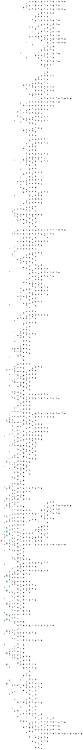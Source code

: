 digraph APTA {
__start0 [label="" shape="none"];

rankdir=LR;
size="8,5";

s0 [style="filled", color="black", fillcolor="#ff817b" shape="circle", label="0"];
s1 [style="filled", color="black", fillcolor="powderblue" shape="circle", label="1"];
s2 [style="filled", color="black", fillcolor="powderblue" shape="circle", label="2"];
s3 [style="filled", color="black", fillcolor="powderblue" shape="circle", label="3"];
s4 [style="filled", color="black", fillcolor="powderblue" shape="circle", label="4"];
s5 [style="filled", color="black", fillcolor="powderblue" shape="circle", label="5"];
s6 [style="filled", color="black", fillcolor="powderblue" shape="circle", label="6"];
s7 [style="filled", color="black", fillcolor="powderblue" shape="circle", label="7"];
s8 [style="filled", color="black", fillcolor="powderblue" shape="circle", label="8"];
s9 [style="filled", color="black", fillcolor="powderblue" shape="circle", label="9"];
s10 [style="filled", color="black", fillcolor="powderblue" shape="circle", label="10"];
s11 [style="filled", color="black", fillcolor="powderblue" shape="circle", label="11"];
s12 [style="filled", color="black", fillcolor="powderblue" shape="circle", label="12"];
s13 [style="filled", color="black", fillcolor="powderblue" shape="circle", label="13"];
s14 [style="filled", color="black", fillcolor="powderblue" shape="circle", label="14"];
s15 [style="filled", color="black", fillcolor="powderblue" shape="circle", label="15"];
s16 [style="filled", color="black", fillcolor="powderblue" shape="circle", label="16"];
s17 [style="filled", color="black", fillcolor="powderblue" shape="circle", label="17"];
s18 [style="filled", color="black", fillcolor="powderblue" shape="circle", label="18"];
s19 [style="filled", color="black", fillcolor="powderblue" shape="circle", label="19"];
s20 [style="rounded,filled", color="black", fillcolor="powderblue" shape="doublecircle", label="20"];
s21 [style="filled", color="black", fillcolor="powderblue" shape="circle", label="21"];
s22 [style="filled", color="black", fillcolor="powderblue" shape="circle", label="22"];
s23 [style="filled", color="black", fillcolor="white" shape="circle", label="23"];
s24 [style="filled", color="black", fillcolor="white" shape="circle", label="24"];
s25 [style="filled", color="black", fillcolor="white" shape="circle", label="25"];
s26 [style="filled", color="black", fillcolor="white" shape="circle", label="26"];
s27 [style="filled", color="black", fillcolor="white" shape="circle", label="27"];
s28 [style="filled", color="black", fillcolor="white" shape="circle", label="28"];
s29 [style="filled", color="black", fillcolor="white" shape="circle", label="29"];
s30 [style="filled", color="black", fillcolor="white" shape="circle", label="30"];
s31 [style="filled", color="black", fillcolor="white" shape="circle", label="31"];
s32 [style="filled", color="black", fillcolor="white" shape="circle", label="32"];
s33 [style="filled", color="black", fillcolor="white" shape="circle", label="33"];
s34 [style="filled", color="black", fillcolor="white" shape="circle", label="34"];
s35 [style="filled", color="black", fillcolor="white" shape="circle", label="35"];
s36 [style="filled", color="black", fillcolor="white" shape="circle", label="36"];
s37 [style="filled", color="black", fillcolor="white" shape="circle", label="37"];
s38 [style="filled", color="black", fillcolor="white" shape="circle", label="38"];
s39 [style="filled", color="black", fillcolor="white" shape="circle", label="39"];
s40 [style="filled", color="black", fillcolor="white" shape="circle", label="40"];
s41 [style="filled", color="black", fillcolor="white" shape="circle", label="41"];
s42 [style="filled", color="black", fillcolor="white" shape="circle", label="42"];
s43 [style="filled", color="black", fillcolor="white" shape="circle", label="43"];
s44 [style="filled", color="black", fillcolor="white" shape="circle", label="44"];
s45 [style="filled", color="black", fillcolor="white" shape="circle", label="45"];
s46 [style="filled", color="black", fillcolor="white" shape="circle", label="46"];
s47 [style="filled", color="black", fillcolor="white" shape="circle", label="47"];
s48 [style="filled", color="black", fillcolor="white" shape="circle", label="48"];
s49 [style="filled", color="black", fillcolor="white" shape="circle", label="49"];
s50 [style="filled", color="black", fillcolor="white" shape="circle", label="50"];
s51 [style="filled", color="black", fillcolor="white" shape="circle", label="51"];
s52 [style="filled", color="black", fillcolor="white" shape="circle", label="52"];
s53 [style="filled", color="black", fillcolor="white" shape="circle", label="53"];
s54 [style="filled", color="black", fillcolor="white" shape="circle", label="54"];
s55 [style="filled", color="black", fillcolor="white" shape="circle", label="55"];
s56 [style="filled", color="black", fillcolor="white" shape="circle", label="56"];
s57 [style="filled", color="black", fillcolor="white" shape="circle", label="57"];
s58 [style="filled", color="black", fillcolor="white" shape="circle", label="58"];
s59 [style="filled", color="black", fillcolor="white" shape="circle", label="59"];
s60 [style="filled", color="black", fillcolor="white" shape="circle", label="60"];
s61 [style="filled", color="black", fillcolor="white" shape="circle", label="61"];
s62 [style="filled", color="black", fillcolor="white" shape="circle", label="62"];
s63 [style="filled", color="black", fillcolor="white" shape="circle", label="63"];
s64 [style="filled", color="black", fillcolor="white" shape="circle", label="64"];
s65 [style="filled", color="black", fillcolor="white" shape="circle", label="65"];
s66 [style="filled", color="black", fillcolor="white" shape="circle", label="66"];
s67 [style="filled", color="black", fillcolor="white" shape="circle", label="67"];
s68 [style="filled", color="black", fillcolor="white" shape="circle", label="68"];
s69 [style="filled", color="black", fillcolor="white" shape="circle", label="69"];
s70 [style="filled", color="black", fillcolor="white" shape="circle", label="70"];
s71 [style="filled", color="black", fillcolor="white" shape="circle", label="71"];
s72 [style="filled", color="black", fillcolor="white" shape="circle", label="72"];
s73 [style="filled", color="black", fillcolor="white" shape="circle", label="73"];
s74 [style="filled", color="black", fillcolor="white" shape="circle", label="74"];
s75 [style="filled", color="black", fillcolor="white" shape="circle", label="75"];
s76 [style="filled", color="black", fillcolor="white" shape="circle", label="76"];
s77 [style="filled", color="black", fillcolor="white" shape="circle", label="77"];
s78 [style="filled", color="black", fillcolor="white" shape="circle", label="78"];
s79 [style="filled", color="black", fillcolor="white" shape="circle", label="79"];
s80 [style="filled", color="black", fillcolor="white" shape="circle", label="80"];
s81 [style="filled", color="black", fillcolor="white" shape="circle", label="81"];
s82 [style="filled", color="black", fillcolor="white" shape="circle", label="82"];
s83 [style="filled", color="black", fillcolor="white" shape="circle", label="83"];
s84 [style="filled", color="black", fillcolor="white" shape="circle", label="84"];
s85 [style="rounded,filled", color="black", fillcolor="white" shape="doublecircle", label="85"];
s86 [style="filled", color="black", fillcolor="white" shape="circle", label="86"];
s87 [style="filled", color="black", fillcolor="white" shape="circle", label="87"];
s88 [style="filled", color="black", fillcolor="white" shape="circle", label="88"];
s89 [style="filled", color="black", fillcolor="white" shape="circle", label="89"];
s90 [style="filled", color="black", fillcolor="white" shape="circle", label="90"];
s91 [style="filled", color="black", fillcolor="white" shape="circle", label="91"];
s92 [style="filled", color="black", fillcolor="white" shape="circle", label="92"];
s93 [style="filled", color="black", fillcolor="white" shape="circle", label="93"];
s94 [style="filled", color="black", fillcolor="white" shape="circle", label="94"];
s95 [style="filled", color="black", fillcolor="white" shape="circle", label="95"];
s96 [style="filled", color="black", fillcolor="white" shape="circle", label="96"];
s97 [style="filled", color="black", fillcolor="white" shape="circle", label="97"];
s98 [style="filled", color="black", fillcolor="white" shape="circle", label="98"];
s99 [style="filled", color="black", fillcolor="white" shape="circle", label="99"];
s100 [style="filled", color="black", fillcolor="white" shape="circle", label="100"];
s101 [style="filled", color="black", fillcolor="white" shape="circle", label="101"];
s102 [style="filled", color="black", fillcolor="white" shape="circle", label="102"];
s103 [style="filled", color="black", fillcolor="white" shape="circle", label="103"];
s104 [style="filled", color="black", fillcolor="white" shape="circle", label="104"];
s105 [style="filled", color="black", fillcolor="white" shape="circle", label="105"];
s106 [style="filled", color="black", fillcolor="white" shape="circle", label="106"];
s107 [style="filled", color="black", fillcolor="white" shape="circle", label="107"];
s108 [style="filled", color="black", fillcolor="white" shape="circle", label="108"];
s109 [style="filled", color="black", fillcolor="white" shape="circle", label="109"];
s110 [style="filled", color="black", fillcolor="white" shape="circle", label="110"];
s111 [style="filled", color="black", fillcolor="white" shape="circle", label="111"];
s112 [style="filled", color="black", fillcolor="white" shape="circle", label="112"];
s113 [style="filled", color="black", fillcolor="white" shape="circle", label="113"];
s114 [style="filled", color="black", fillcolor="white" shape="circle", label="114"];
s115 [style="filled", color="black", fillcolor="white" shape="circle", label="115"];
s116 [style="filled", color="black", fillcolor="white" shape="circle", label="116"];
s117 [style="filled", color="black", fillcolor="white" shape="circle", label="117"];
s118 [style="filled", color="black", fillcolor="white" shape="circle", label="118"];
s119 [style="filled", color="black", fillcolor="white" shape="circle", label="119"];
s120 [style="filled", color="black", fillcolor="white" shape="circle", label="120"];
s121 [style="filled", color="black", fillcolor="white" shape="circle", label="121"];
s122 [style="filled", color="black", fillcolor="white" shape="circle", label="122"];
s123 [style="filled", color="black", fillcolor="white" shape="circle", label="123"];
s124 [style="rounded,filled", color="black", fillcolor="white" shape="doublecircle", label="124"];
s125 [style="filled", color="black", fillcolor="white" shape="circle", label="125"];
s126 [style="filled", color="black", fillcolor="white" shape="circle", label="126"];
s127 [style="filled", color="black", fillcolor="white" shape="circle", label="127"];
s128 [style="filled", color="black", fillcolor="white" shape="circle", label="128"];
s129 [style="filled", color="black", fillcolor="white" shape="circle", label="129"];
s130 [style="filled", color="black", fillcolor="white" shape="circle", label="130"];
s131 [style="filled", color="black", fillcolor="white" shape="circle", label="131"];
s132 [style="filled", color="black", fillcolor="white" shape="circle", label="132"];
s133 [style="filled", color="black", fillcolor="white" shape="circle", label="133"];
s134 [style="filled", color="black", fillcolor="white" shape="circle", label="134"];
s135 [style="filled", color="black", fillcolor="white" shape="circle", label="135"];
s136 [style="filled", color="black", fillcolor="white" shape="circle", label="136"];
s137 [style="filled", color="black", fillcolor="white" shape="circle", label="137"];
s138 [style="filled", color="black", fillcolor="white" shape="circle", label="138"];
s139 [style="filled", color="black", fillcolor="white" shape="circle", label="139"];
s140 [style="filled", color="black", fillcolor="white" shape="circle", label="140"];
s141 [style="filled", color="black", fillcolor="white" shape="circle", label="141"];
s142 [style="filled", color="black", fillcolor="white" shape="circle", label="142"];
s143 [style="filled", color="black", fillcolor="white" shape="circle", label="143"];
s144 [style="filled", color="black", fillcolor="white" shape="circle", label="144"];
s145 [style="filled", color="black", fillcolor="white" shape="circle", label="145"];
s146 [style="filled", color="black", fillcolor="white" shape="circle", label="146"];
s147 [style="filled", color="black", fillcolor="white" shape="circle", label="147"];
s148 [style="filled", color="black", fillcolor="white" shape="circle", label="148"];
s149 [style="filled", color="black", fillcolor="white" shape="circle", label="149"];
s150 [style="filled", color="black", fillcolor="white" shape="circle", label="150"];
s151 [style="filled", color="black", fillcolor="white" shape="circle", label="151"];
s152 [style="filled", color="black", fillcolor="white" shape="circle", label="152"];
s153 [style="filled", color="black", fillcolor="white" shape="circle", label="153"];
s154 [style="filled", color="black", fillcolor="white" shape="circle", label="154"];
s155 [style="filled", color="black", fillcolor="white" shape="circle", label="155"];
s156 [style="filled", color="black", fillcolor="white" shape="circle", label="156"];
s157 [style="filled", color="black", fillcolor="white" shape="circle", label="157"];
s158 [style="filled", color="black", fillcolor="white" shape="circle", label="158"];
s159 [style="filled", color="black", fillcolor="white" shape="circle", label="159"];
s160 [style="filled", color="black", fillcolor="white" shape="circle", label="160"];
s161 [style="filled", color="black", fillcolor="white" shape="circle", label="161"];
s162 [style="filled", color="black", fillcolor="white" shape="circle", label="162"];
s163 [style="filled", color="black", fillcolor="white" shape="circle", label="163"];
s164 [style="filled", color="black", fillcolor="white" shape="circle", label="164"];
s165 [style="filled", color="black", fillcolor="white" shape="circle", label="165"];
s166 [style="filled", color="black", fillcolor="white" shape="circle", label="166"];
s167 [style="filled", color="black", fillcolor="white" shape="circle", label="167"];
s168 [style="filled", color="black", fillcolor="white" shape="circle", label="168"];
s169 [style="filled", color="black", fillcolor="white" shape="circle", label="169"];
s170 [style="filled", color="black", fillcolor="white" shape="circle", label="170"];
s171 [style="filled", color="black", fillcolor="white" shape="circle", label="171"];
s172 [style="filled", color="black", fillcolor="white" shape="circle", label="172"];
s173 [style="filled", color="black", fillcolor="white" shape="circle", label="173"];
s174 [style="filled", color="black", fillcolor="white" shape="circle", label="174"];
s175 [style="filled", color="black", fillcolor="white" shape="circle", label="175"];
s176 [style="filled", color="black", fillcolor="white" shape="circle", label="176"];
s177 [style="filled", color="black", fillcolor="white" shape="circle", label="177"];
s178 [style="filled", color="black", fillcolor="white" shape="circle", label="178"];
s179 [style="filled", color="black", fillcolor="white" shape="circle", label="179"];
s180 [style="filled", color="black", fillcolor="white" shape="circle", label="180"];
s181 [style="filled", color="black", fillcolor="white" shape="circle", label="181"];
s182 [style="filled", color="black", fillcolor="white" shape="circle", label="182"];
s183 [style="filled", color="black", fillcolor="white" shape="circle", label="183"];
s184 [style="filled", color="black", fillcolor="white" shape="circle", label="184"];
s185 [style="rounded,filled", color="black", fillcolor="white" shape="doublecircle", label="185"];
s186 [style="filled", color="black", fillcolor="white" shape="circle", label="186"];
s187 [style="filled", color="black", fillcolor="white" shape="circle", label="187"];
s188 [style="filled", color="black", fillcolor="white" shape="circle", label="188"];
s189 [style="rounded,filled", color="black", fillcolor="white" shape="doublecircle", label="189"];
s190 [style="filled", color="black", fillcolor="white" shape="circle", label="190"];
s191 [style="filled", color="black", fillcolor="white" shape="circle", label="191"];
s192 [style="filled", color="black", fillcolor="white" shape="circle", label="192"];
s193 [style="filled", color="black", fillcolor="white" shape="circle", label="193"];
s194 [style="filled", color="black", fillcolor="white" shape="circle", label="194"];
s195 [style="filled", color="black", fillcolor="white" shape="circle", label="195"];
s196 [style="filled", color="black", fillcolor="white" shape="circle", label="196"];
s197 [style="filled", color="black", fillcolor="white" shape="circle", label="197"];
s198 [style="filled", color="black", fillcolor="white" shape="circle", label="198"];
s199 [style="filled", color="black", fillcolor="white" shape="circle", label="199"];
s200 [style="filled", color="black", fillcolor="white" shape="circle", label="200"];
s201 [style="filled", color="black", fillcolor="white" shape="circle", label="201"];
s202 [style="filled", color="black", fillcolor="white" shape="circle", label="202"];
s203 [style="rounded,filled", color="black", fillcolor="white" shape="doublecircle", label="203"];
s204 [style="filled", color="black", fillcolor="white" shape="circle", label="204"];
s205 [style="filled", color="black", fillcolor="white" shape="circle", label="205"];
s206 [style="filled", color="black", fillcolor="white" shape="circle", label="206"];
s207 [style="filled", color="black", fillcolor="white" shape="circle", label="207"];
s208 [style="filled", color="black", fillcolor="white" shape="circle", label="208"];
s209 [style="filled", color="black", fillcolor="white" shape="circle", label="209"];
s210 [style="filled", color="black", fillcolor="white" shape="circle", label="210"];
s211 [style="filled", color="black", fillcolor="white" shape="circle", label="211"];
s212 [style="filled", color="black", fillcolor="white" shape="circle", label="212"];
s213 [style="filled", color="black", fillcolor="white" shape="circle", label="213"];
s214 [style="filled", color="black", fillcolor="white" shape="circle", label="214"];
s215 [style="filled", color="black", fillcolor="white" shape="circle", label="215"];
s216 [style="filled", color="black", fillcolor="white" shape="circle", label="216"];
s217 [style="filled", color="black", fillcolor="white" shape="circle", label="217"];
s218 [style="filled", color="black", fillcolor="white" shape="circle", label="218"];
s219 [style="filled", color="black", fillcolor="white" shape="circle", label="219"];
s220 [style="filled", color="black", fillcolor="white" shape="circle", label="220"];
s221 [style="filled", color="black", fillcolor="white" shape="circle", label="221"];
s222 [style="filled", color="black", fillcolor="white" shape="circle", label="222"];
s223 [style="rounded,filled", color="black", fillcolor="white" shape="doublecircle", label="223"];
s224 [style="rounded,filled", color="black", fillcolor="white" shape="doublecircle", label="224"];
s225 [style="filled", color="black", fillcolor="white" shape="circle", label="225"];
s226 [style="filled", color="black", fillcolor="white" shape="circle", label="226"];
s227 [style="rounded,filled", color="black", fillcolor="white" shape="doublecircle", label="227"];
s228 [style="filled", color="black", fillcolor="white" shape="circle", label="228"];
s229 [style="rounded,filled", color="black", fillcolor="white" shape="doublecircle", label="229"];
s230 [style="filled", color="black", fillcolor="white" shape="circle", label="230"];
s231 [style="rounded,filled", color="black", fillcolor="white" shape="doublecircle", label="231"];
s232 [style="filled", color="black", fillcolor="white" shape="circle", label="232"];
s233 [style="filled", color="black", fillcolor="white" shape="circle", label="233"];
s234 [style="filled", color="black", fillcolor="white" shape="circle", label="234"];
s235 [style="filled", color="black", fillcolor="white" shape="circle", label="235"];
s236 [style="rounded,filled", color="black", fillcolor="white" shape="doublecircle", label="236"];
s237 [style="rounded,filled", color="black", fillcolor="white" shape="doublecircle", label="237"];
s238 [style="filled", color="black", fillcolor="white" shape="circle", label="238"];
s239 [style="filled", color="black", fillcolor="white" shape="circle", label="239"];
s240 [style="filled", color="black", fillcolor="white" shape="circle", label="240"];
s241 [style="filled", color="black", fillcolor="white" shape="circle", label="241"];
s242 [style="filled", color="black", fillcolor="white" shape="circle", label="242"];
s243 [style="filled", color="black", fillcolor="white" shape="circle", label="243"];
s244 [style="filled", color="black", fillcolor="white" shape="circle", label="244"];
s245 [style="filled", color="black", fillcolor="white" shape="circle", label="245"];
s246 [style="filled", color="black", fillcolor="white" shape="circle", label="246"];
s247 [style="filled", color="black", fillcolor="white" shape="circle", label="247"];
s248 [style="filled", color="black", fillcolor="white" shape="circle", label="248"];
s249 [style="filled", color="black", fillcolor="white" shape="circle", label="249"];
s250 [style="filled", color="black", fillcolor="white" shape="circle", label="250"];
s251 [style="filled", color="black", fillcolor="white" shape="circle", label="251"];
s252 [style="filled", color="black", fillcolor="white" shape="circle", label="252"];
s253 [style="filled", color="black", fillcolor="white" shape="circle", label="253"];
s254 [style="filled", color="black", fillcolor="white" shape="circle", label="254"];
s255 [style="filled", color="black", fillcolor="white" shape="circle", label="255"];
s256 [style="filled", color="black", fillcolor="white" shape="circle", label="256"];
s257 [style="rounded,filled", color="black", fillcolor="white" shape="doublecircle", label="257"];
s258 [style="rounded,filled", color="black", fillcolor="white" shape="doublecircle", label="258"];
s259 [style="filled", color="black", fillcolor="white" shape="circle", label="259"];
s260 [style="rounded,filled", color="black", fillcolor="white" shape="doublecircle", label="260"];
s261 [style="filled", color="black", fillcolor="white" shape="circle", label="261"];
s262 [style="filled", color="black", fillcolor="white" shape="circle", label="262"];
s263 [style="filled", color="black", fillcolor="white" shape="circle", label="263"];
s264 [style="filled", color="black", fillcolor="white" shape="circle", label="264"];
s265 [style="filled", color="black", fillcolor="white" shape="circle", label="265"];
s266 [style="filled", color="black", fillcolor="white" shape="circle", label="266"];
s267 [style="filled", color="black", fillcolor="white" shape="circle", label="267"];
s268 [style="filled", color="black", fillcolor="white" shape="circle", label="268"];
s269 [style="filled", color="black", fillcolor="white" shape="circle", label="269"];
s270 [style="filled", color="black", fillcolor="white" shape="circle", label="270"];
s271 [style="filled", color="black", fillcolor="white" shape="circle", label="271"];
s272 [style="filled", color="black", fillcolor="white" shape="circle", label="272"];
s273 [style="filled", color="black", fillcolor="white" shape="circle", label="273"];
s274 [style="filled", color="black", fillcolor="white" shape="circle", label="274"];
s275 [style="filled", color="black", fillcolor="white" shape="circle", label="275"];
s276 [style="filled", color="black", fillcolor="white" shape="circle", label="276"];
s277 [style="filled", color="black", fillcolor="white" shape="circle", label="277"];
s278 [style="filled", color="black", fillcolor="white" shape="circle", label="278"];
s279 [style="filled", color="black", fillcolor="white" shape="circle", label="279"];
s280 [style="filled", color="black", fillcolor="white" shape="circle", label="280"];
s281 [style="filled", color="black", fillcolor="white" shape="circle", label="281"];
s282 [style="filled", color="black", fillcolor="white" shape="circle", label="282"];
s283 [style="filled", color="black", fillcolor="white" shape="circle", label="283"];
s284 [style="filled", color="black", fillcolor="white" shape="circle", label="284"];
s285 [style="filled", color="black", fillcolor="white" shape="circle", label="285"];
s286 [style="filled", color="black", fillcolor="white" shape="circle", label="286"];
s287 [style="filled", color="black", fillcolor="white" shape="circle", label="287"];
s288 [style="filled", color="black", fillcolor="white" shape="circle", label="288"];
s289 [style="filled", color="black", fillcolor="white" shape="circle", label="289"];
s290 [style="filled", color="black", fillcolor="white" shape="circle", label="290"];
s291 [style="filled", color="black", fillcolor="white" shape="circle", label="291"];
s292 [style="filled", color="black", fillcolor="white" shape="circle", label="292"];
s293 [style="filled", color="black", fillcolor="white" shape="circle", label="293"];
s294 [style="filled", color="black", fillcolor="white" shape="circle", label="294"];
s295 [style="filled", color="black", fillcolor="white" shape="circle", label="295"];
s296 [style="filled", color="black", fillcolor="white" shape="circle", label="296"];
s297 [style="filled", color="black", fillcolor="white" shape="circle", label="297"];
s298 [style="filled", color="black", fillcolor="white" shape="circle", label="298"];
s299 [style="filled", color="black", fillcolor="white" shape="circle", label="299"];
s300 [style="rounded,filled", color="black", fillcolor="white" shape="doublecircle", label="300"];
s301 [style="filled", color="black", fillcolor="white" shape="circle", label="301"];
s302 [style="rounded,filled", color="black", fillcolor="white" shape="doublecircle", label="302"];
s303 [style="filled", color="black", fillcolor="white" shape="circle", label="303"];
s304 [style="rounded,filled", color="black", fillcolor="white" shape="doublecircle", label="304"];
s305 [style="filled", color="black", fillcolor="white" shape="circle", label="305"];
s306 [style="filled", color="black", fillcolor="white" shape="circle", label="306"];
s307 [style="filled", color="black", fillcolor="white" shape="circle", label="307"];
s308 [style="filled", color="black", fillcolor="white" shape="circle", label="308"];
s309 [style="filled", color="black", fillcolor="white" shape="circle", label="309"];
s310 [style="rounded,filled", color="black", fillcolor="white" shape="doublecircle", label="310"];
s311 [style="rounded,filled", color="black", fillcolor="white" shape="doublecircle", label="311"];
s312 [style="filled", color="black", fillcolor="white" shape="circle", label="312"];
s313 [style="filled", color="black", fillcolor="white" shape="circle", label="313"];
s314 [style="filled", color="black", fillcolor="white" shape="circle", label="314"];
s315 [style="filled", color="black", fillcolor="white" shape="circle", label="315"];
s316 [style="filled", color="black", fillcolor="white" shape="circle", label="316"];
s317 [style="filled", color="black", fillcolor="white" shape="circle", label="317"];
s318 [style="filled", color="black", fillcolor="white" shape="circle", label="318"];
s319 [style="filled", color="black", fillcolor="white" shape="circle", label="319"];
s320 [style="filled", color="black", fillcolor="white" shape="circle", label="320"];
s321 [style="filled", color="black", fillcolor="white" shape="circle", label="321"];
s322 [style="filled", color="black", fillcolor="white" shape="circle", label="322"];
s323 [style="filled", color="black", fillcolor="white" shape="circle", label="323"];
s324 [style="filled", color="black", fillcolor="white" shape="circle", label="324"];
s325 [style="filled", color="black", fillcolor="white" shape="circle", label="325"];
s326 [style="filled", color="black", fillcolor="white" shape="circle", label="326"];
s327 [style="filled", color="black", fillcolor="white" shape="circle", label="327"];
s328 [style="rounded,filled", color="black", fillcolor="white" shape="doublecircle", label="328"];
s329 [style="filled", color="black", fillcolor="white" shape="circle", label="329"];
s330 [style="filled", color="black", fillcolor="white" shape="circle", label="330"];
s331 [style="filled", color="black", fillcolor="white" shape="circle", label="331"];
s332 [style="filled", color="black", fillcolor="white" shape="circle", label="332"];
s333 [style="filled", color="black", fillcolor="white" shape="circle", label="333"];
s334 [style="filled", color="black", fillcolor="white" shape="circle", label="334"];
s335 [style="rounded,filled", color="black", fillcolor="white" shape="doublecircle", label="335"];
s336 [style="filled", color="black", fillcolor="white" shape="circle", label="336"];
s337 [style="filled", color="black", fillcolor="white" shape="circle", label="337"];
s338 [style="filled", color="black", fillcolor="white" shape="circle", label="338"];
s339 [style="filled", color="black", fillcolor="white" shape="circle", label="339"];
s340 [style="filled", color="black", fillcolor="white" shape="circle", label="340"];
s341 [style="rounded,filled", color="black", fillcolor="white" shape="doublecircle", label="341"];
s342 [style="rounded,filled", color="black", fillcolor="white" shape="doublecircle", label="342"];
s343 [style="rounded,filled", color="black", fillcolor="white" shape="doublecircle", label="343"];
s344 [style="filled", color="black", fillcolor="white" shape="circle", label="344"];
s345 [style="filled", color="black", fillcolor="white" shape="circle", label="345"];
s346 [style="filled", color="black", fillcolor="white" shape="circle", label="346"];
s347 [style="filled", color="black", fillcolor="white" shape="circle", label="347"];
s348 [style="filled", color="black", fillcolor="white" shape="circle", label="348"];
s349 [style="rounded,filled", color="black", fillcolor="white" shape="doublecircle", label="349"];
s350 [style="filled", color="black", fillcolor="white" shape="circle", label="350"];
s351 [style="rounded,filled", color="black", fillcolor="white" shape="doublecircle", label="351"];
s352 [style="filled", color="black", fillcolor="white" shape="circle", label="352"];
s353 [style="filled", color="black", fillcolor="white" shape="circle", label="353"];
s354 [style="rounded,filled", color="black", fillcolor="white" shape="doublecircle", label="354"];
s355 [style="filled", color="black", fillcolor="white" shape="circle", label="355"];
s356 [style="filled", color="black", fillcolor="white" shape="circle", label="356"];
s357 [style="filled", color="black", fillcolor="white" shape="circle", label="357"];
s358 [style="filled", color="black", fillcolor="white" shape="circle", label="358"];
s359 [style="rounded,filled", color="black", fillcolor="white" shape="doublecircle", label="359"];
s360 [style="rounded,filled", color="black", fillcolor="white" shape="doublecircle", label="360"];
s361 [style="rounded,filled", color="black", fillcolor="white" shape="doublecircle", label="361"];
s362 [style="filled", color="black", fillcolor="white" shape="circle", label="362"];
s363 [style="filled", color="black", fillcolor="white" shape="circle", label="363"];
s364 [style="filled", color="black", fillcolor="white" shape="circle", label="364"];
s365 [style="filled", color="black", fillcolor="white" shape="circle", label="365"];
s366 [style="filled", color="black", fillcolor="white" shape="circle", label="366"];
s367 [style="filled", color="black", fillcolor="white" shape="circle", label="367"];
s368 [style="filled", color="black", fillcolor="white" shape="circle", label="368"];
s369 [style="filled", color="black", fillcolor="white" shape="circle", label="369"];
s370 [style="filled", color="black", fillcolor="white" shape="circle", label="370"];
s371 [style="rounded,filled", color="black", fillcolor="white" shape="doublecircle", label="371"];
s372 [style="filled", color="black", fillcolor="white" shape="circle", label="372"];
s373 [style="filled", color="black", fillcolor="white" shape="circle", label="373"];
s374 [style="rounded,filled", color="black", fillcolor="white" shape="doublecircle", label="374"];
s375 [style="filled", color="black", fillcolor="white" shape="circle", label="375"];
s376 [style="filled", color="black", fillcolor="white" shape="circle", label="376"];
s377 [style="filled", color="black", fillcolor="white" shape="circle", label="377"];
s378 [style="filled", color="black", fillcolor="white" shape="circle", label="378"];
s379 [style="filled", color="black", fillcolor="white" shape="circle", label="379"];
s380 [style="rounded,filled", color="black", fillcolor="white" shape="doublecircle", label="380"];
s381 [style="filled", color="black", fillcolor="white" shape="circle", label="381"];
s382 [style="rounded,filled", color="black", fillcolor="white" shape="doublecircle", label="382"];
s383 [style="rounded,filled", color="black", fillcolor="white" shape="doublecircle", label="383"];
s384 [style="filled", color="black", fillcolor="white" shape="circle", label="384"];
s385 [style="filled", color="black", fillcolor="white" shape="circle", label="385"];
s386 [style="filled", color="black", fillcolor="white" shape="circle", label="386"];
s387 [style="filled", color="black", fillcolor="white" shape="circle", label="387"];
s388 [style="rounded,filled", color="black", fillcolor="white" shape="doublecircle", label="388"];
s389 [style="rounded,filled", color="black", fillcolor="white" shape="doublecircle", label="389"];
s390 [style="rounded,filled", color="black", fillcolor="white" shape="doublecircle", label="390"];
s391 [style="filled", color="black", fillcolor="white" shape="circle", label="391"];
s392 [style="filled", color="black", fillcolor="white" shape="circle", label="392"];
s393 [style="filled", color="black", fillcolor="white" shape="circle", label="393"];
s394 [style="filled", color="black", fillcolor="white" shape="circle", label="394"];
s395 [style="filled", color="black", fillcolor="white" shape="circle", label="395"];
s396 [style="filled", color="black", fillcolor="white" shape="circle", label="396"];
s397 [style="filled", color="black", fillcolor="white" shape="circle", label="397"];
s398 [style="filled", color="black", fillcolor="white" shape="circle", label="398"];
s399 [style="filled", color="black", fillcolor="white" shape="circle", label="399"];
s400 [style="filled", color="black", fillcolor="white" shape="circle", label="400"];
s401 [style="filled", color="black", fillcolor="white" shape="circle", label="401"];
s402 [style="rounded,filled", color="black", fillcolor="white" shape="doublecircle", label="402"];
s403 [style="filled", color="black", fillcolor="white" shape="circle", label="403"];
s404 [style="filled", color="black", fillcolor="white" shape="circle", label="404"];
s405 [style="rounded,filled", color="black", fillcolor="white" shape="doublecircle", label="405"];
s406 [style="rounded,filled", color="black", fillcolor="white" shape="doublecircle", label="406"];
s407 [style="rounded,filled", color="black", fillcolor="white" shape="doublecircle", label="407"];
s408 [style="filled", color="black", fillcolor="white" shape="circle", label="408"];
s409 [style="filled", color="black", fillcolor="white" shape="circle", label="409"];
s410 [style="rounded,filled", color="black", fillcolor="white" shape="doublecircle", label="410"];
s411 [style="rounded,filled", color="black", fillcolor="white" shape="doublecircle", label="411"];
s412 [style="rounded,filled", color="black", fillcolor="white" shape="doublecircle", label="412"];
s413 [style="filled", color="black", fillcolor="white" shape="circle", label="413"];
s414 [style="filled", color="black", fillcolor="white" shape="circle", label="414"];
s415 [style="filled", color="black", fillcolor="white" shape="circle", label="415"];
s416 [style="filled", color="black", fillcolor="white" shape="circle", label="416"];
s417 [style="filled", color="black", fillcolor="white" shape="circle", label="417"];
s418 [style="filled", color="black", fillcolor="white" shape="circle", label="418"];
s419 [style="filled", color="black", fillcolor="white" shape="circle", label="419"];
s420 [style="filled", color="black", fillcolor="white" shape="circle", label="420"];
s421 [style="filled", color="black", fillcolor="white" shape="circle", label="421"];
s422 [style="filled", color="black", fillcolor="white" shape="circle", label="422"];
s423 [style="filled", color="black", fillcolor="white" shape="circle", label="423"];
s424 [style="filled", color="black", fillcolor="white" shape="circle", label="424"];
s425 [style="filled", color="black", fillcolor="white" shape="circle", label="425"];
s426 [style="filled", color="black", fillcolor="white" shape="circle", label="426"];
s427 [style="filled", color="black", fillcolor="white" shape="circle", label="427"];
s428 [style="filled", color="black", fillcolor="white" shape="circle", label="428"];
s429 [style="filled", color="black", fillcolor="white" shape="circle", label="429"];
s430 [style="filled", color="black", fillcolor="white" shape="circle", label="430"];
s431 [style="filled", color="black", fillcolor="white" shape="circle", label="431"];
s432 [style="filled", color="black", fillcolor="white" shape="circle", label="432"];
s433 [style="filled", color="black", fillcolor="white" shape="circle", label="433"];
s434 [style="filled", color="black", fillcolor="white" shape="circle", label="434"];
s435 [style="filled", color="black", fillcolor="white" shape="circle", label="435"];
s436 [style="filled", color="black", fillcolor="white" shape="circle", label="436"];
s437 [style="filled", color="black", fillcolor="white" shape="circle", label="437"];
s438 [style="filled", color="black", fillcolor="white" shape="circle", label="438"];
s439 [style="rounded,filled", color="black", fillcolor="white" shape="doublecircle", label="439"];
s440 [style="filled", color="black", fillcolor="white" shape="circle", label="440"];
s441 [style="filled", color="black", fillcolor="white" shape="circle", label="441"];
s442 [style="rounded,filled", color="black", fillcolor="white" shape="doublecircle", label="442"];
s443 [style="filled", color="black", fillcolor="white" shape="circle", label="443"];
s444 [style="rounded,filled", color="black", fillcolor="white" shape="doublecircle", label="444"];
s445 [style="filled", color="black", fillcolor="white" shape="circle", label="445"];
s446 [style="filled", color="black", fillcolor="white" shape="circle", label="446"];
s447 [style="filled", color="black", fillcolor="white" shape="circle", label="447"];
s448 [style="filled", color="black", fillcolor="white" shape="circle", label="448"];
s449 [style="rounded,filled", color="black", fillcolor="white" shape="doublecircle", label="449"];
s450 [style="filled", color="black", fillcolor="white" shape="circle", label="450"];
s451 [style="filled", color="black", fillcolor="white" shape="circle", label="451"];
s452 [style="filled", color="black", fillcolor="white" shape="circle", label="452"];
s453 [style="filled", color="black", fillcolor="white" shape="circle", label="453"];
s454 [style="filled", color="black", fillcolor="white" shape="circle", label="454"];
s455 [style="filled", color="black", fillcolor="white" shape="circle", label="455"];
s456 [style="filled", color="black", fillcolor="white" shape="circle", label="456"];
s457 [style="filled", color="black", fillcolor="white" shape="circle", label="457"];
s458 [style="filled", color="black", fillcolor="white" shape="circle", label="458"];
s459 [style="filled", color="black", fillcolor="white" shape="circle", label="459"];
s460 [style="filled", color="black", fillcolor="white" shape="circle", label="460"];
s461 [style="filled", color="black", fillcolor="white" shape="circle", label="461"];
s462 [style="filled", color="black", fillcolor="white" shape="circle", label="462"];
s463 [style="filled", color="black", fillcolor="white" shape="circle", label="463"];
s464 [style="filled", color="black", fillcolor="white" shape="circle", label="464"];
s465 [style="filled", color="black", fillcolor="white" shape="circle", label="465"];
s466 [style="filled", color="black", fillcolor="white" shape="circle", label="466"];
s467 [style="filled", color="black", fillcolor="white" shape="circle", label="467"];
s468 [style="filled", color="black", fillcolor="white" shape="circle", label="468"];
s469 [style="filled", color="black", fillcolor="white" shape="circle", label="469"];
s470 [style="filled", color="black", fillcolor="white" shape="circle", label="470"];
s471 [style="rounded,filled", color="black", fillcolor="white" shape="doublecircle", label="471"];
s472 [style="filled", color="black", fillcolor="white" shape="circle", label="472"];
s473 [style="filled", color="black", fillcolor="white" shape="circle", label="473"];
s474 [style="filled", color="black", fillcolor="white" shape="circle", label="474"];
s475 [style="filled", color="black", fillcolor="white" shape="circle", label="475"];
s476 [style="filled", color="black", fillcolor="white" shape="circle", label="476"];
s477 [style="filled", color="black", fillcolor="white" shape="circle", label="477"];
s478 [style="rounded,filled", color="black", fillcolor="white" shape="doublecircle", label="478"];
s479 [style="filled", color="black", fillcolor="white" shape="circle", label="479"];
s480 [style="filled", color="black", fillcolor="white" shape="circle", label="480"];
s481 [style="filled", color="black", fillcolor="white" shape="circle", label="481"];
s482 [style="filled", color="black", fillcolor="white" shape="circle", label="482"];
s483 [style="filled", color="black", fillcolor="white" shape="circle", label="483"];
s484 [style="filled", color="black", fillcolor="white" shape="circle", label="484"];
s485 [style="filled", color="black", fillcolor="white" shape="circle", label="485"];
s486 [style="filled", color="black", fillcolor="white" shape="circle", label="486"];
s487 [style="filled", color="black", fillcolor="white" shape="circle", label="487"];
s488 [style="filled", color="black", fillcolor="white" shape="circle", label="488"];
s489 [style="filled", color="black", fillcolor="white" shape="circle", label="489"];
s490 [style="rounded,filled", color="black", fillcolor="white" shape="doublecircle", label="490"];
s491 [style="filled", color="black", fillcolor="white" shape="circle", label="491"];
s492 [style="filled", color="black", fillcolor="white" shape="circle", label="492"];
s493 [style="filled", color="black", fillcolor="white" shape="circle", label="493"];
s494 [style="filled", color="black", fillcolor="white" shape="circle", label="494"];
s495 [style="rounded,filled", color="black", fillcolor="white" shape="doublecircle", label="495"];
s496 [style="rounded,filled", color="black", fillcolor="white" shape="doublecircle", label="496"];
s497 [style="filled", color="black", fillcolor="white" shape="circle", label="497"];
s498 [style="filled", color="black", fillcolor="white" shape="circle", label="498"];
s499 [style="filled", color="black", fillcolor="white" shape="circle", label="499"];
s500 [style="rounded,filled", color="black", fillcolor="white" shape="doublecircle", label="500"];
s501 [style="rounded,filled", color="black", fillcolor="white" shape="doublecircle", label="501"];
s502 [style="filled", color="black", fillcolor="white" shape="circle", label="502"];
s503 [style="filled", color="black", fillcolor="white" shape="circle", label="503"];
s504 [style="rounded,filled", color="black", fillcolor="white" shape="doublecircle", label="504"];
s505 [style="rounded,filled", color="black", fillcolor="white" shape="doublecircle", label="505"];
s506 [style="filled", color="black", fillcolor="white" shape="circle", label="506"];
s507 [style="filled", color="black", fillcolor="white" shape="circle", label="507"];
s508 [style="filled", color="black", fillcolor="white" shape="circle", label="508"];
s509 [style="filled", color="black", fillcolor="white" shape="circle", label="509"];
s510 [style="filled", color="black", fillcolor="white" shape="circle", label="510"];
s511 [style="rounded,filled", color="black", fillcolor="white" shape="doublecircle", label="511"];
s512 [style="filled", color="black", fillcolor="white" shape="circle", label="512"];
s513 [style="rounded,filled", color="black", fillcolor="white" shape="doublecircle", label="513"];
s514 [style="rounded,filled", color="black", fillcolor="white" shape="doublecircle", label="514"];
s515 [style="rounded,filled", color="black", fillcolor="white" shape="doublecircle", label="515"];
s516 [style="filled", color="black", fillcolor="white" shape="circle", label="516"];
s517 [style="filled", color="black", fillcolor="white" shape="circle", label="517"];
s518 [style="filled", color="black", fillcolor="white" shape="circle", label="518"];
s519 [style="filled", color="black", fillcolor="white" shape="circle", label="519"];
s520 [style="filled", color="black", fillcolor="white" shape="circle", label="520"];
s521 [style="filled", color="black", fillcolor="white" shape="circle", label="521"];
s522 [style="filled", color="black", fillcolor="white" shape="circle", label="522"];
s523 [style="filled", color="black", fillcolor="white" shape="circle", label="523"];
s524 [style="filled", color="black", fillcolor="white" shape="circle", label="524"];
s525 [style="filled", color="black", fillcolor="white" shape="circle", label="525"];
s526 [style="rounded,filled", color="black", fillcolor="white" shape="doublecircle", label="526"];
s527 [style="filled", color="black", fillcolor="white" shape="circle", label="527"];
s528 [style="filled", color="black", fillcolor="white" shape="circle", label="528"];
s529 [style="filled", color="black", fillcolor="white" shape="circle", label="529"];
s530 [style="filled", color="black", fillcolor="white" shape="circle", label="530"];
s531 [style="filled", color="black", fillcolor="white" shape="circle", label="531"];
s532 [style="filled", color="black", fillcolor="white" shape="circle", label="532"];
s533 [style="filled", color="black", fillcolor="white" shape="circle", label="533"];
s534 [style="filled", color="black", fillcolor="white" shape="circle", label="534"];
s535 [style="filled", color="black", fillcolor="white" shape="circle", label="535"];
s536 [style="filled", color="black", fillcolor="white" shape="circle", label="536"];
s537 [style="filled", color="black", fillcolor="white" shape="circle", label="537"];
s538 [style="filled", color="black", fillcolor="white" shape="circle", label="538"];
s539 [style="filled", color="black", fillcolor="white" shape="circle", label="539"];
s540 [style="filled", color="black", fillcolor="white" shape="circle", label="540"];
s541 [style="filled", color="black", fillcolor="white" shape="circle", label="541"];
s542 [style="filled", color="black", fillcolor="white" shape="circle", label="542"];
s543 [style="filled", color="black", fillcolor="white" shape="circle", label="543"];
s544 [style="filled", color="black", fillcolor="white" shape="circle", label="544"];
s545 [style="filled", color="black", fillcolor="white" shape="circle", label="545"];
s546 [style="rounded,filled", color="black", fillcolor="white" shape="doublecircle", label="546"];
s547 [style="rounded,filled", color="black", fillcolor="white" shape="doublecircle", label="547"];
s548 [style="rounded,filled", color="black", fillcolor="white" shape="doublecircle", label="548"];
s549 [style="rounded,filled", color="black", fillcolor="white" shape="doublecircle", label="549"];
s550 [style="filled", color="black", fillcolor="white" shape="circle", label="550"];
s551 [style="filled", color="black", fillcolor="white" shape="circle", label="551"];
s552 [style="filled", color="black", fillcolor="white" shape="circle", label="552"];
s553 [style="filled", color="black", fillcolor="white" shape="circle", label="553"];
s554 [style="filled", color="black", fillcolor="white" shape="circle", label="554"];
s555 [style="filled", color="black", fillcolor="white" shape="circle", label="555"];
s556 [style="filled", color="black", fillcolor="white" shape="circle", label="556"];
s557 [style="filled", color="black", fillcolor="white" shape="circle", label="557"];
s558 [style="filled", color="black", fillcolor="white" shape="circle", label="558"];
s559 [style="rounded,filled", color="black", fillcolor="white" shape="doublecircle", label="559"];
s560 [style="filled", color="black", fillcolor="white" shape="circle", label="560"];
s561 [style="filled", color="black", fillcolor="white" shape="circle", label="561"];
s562 [style="filled", color="black", fillcolor="white" shape="circle", label="562"];
s563 [style="filled", color="black", fillcolor="white" shape="circle", label="563"];
s564 [style="filled", color="black", fillcolor="white" shape="circle", label="564"];
s565 [style="filled", color="black", fillcolor="white" shape="circle", label="565"];
s566 [style="filled", color="black", fillcolor="white" shape="circle", label="566"];
s567 [style="filled", color="black", fillcolor="white" shape="circle", label="567"];
s568 [style="filled", color="black", fillcolor="white" shape="circle", label="568"];
s569 [style="filled", color="black", fillcolor="white" shape="circle", label="569"];
s570 [style="filled", color="black", fillcolor="white" shape="circle", label="570"];
s571 [style="filled", color="black", fillcolor="white" shape="circle", label="571"];
s572 [style="filled", color="black", fillcolor="white" shape="circle", label="572"];
s573 [style="rounded,filled", color="black", fillcolor="white" shape="doublecircle", label="573"];
s574 [style="rounded,filled", color="black", fillcolor="white" shape="doublecircle", label="574"];
s575 [style="filled", color="black", fillcolor="white" shape="circle", label="575"];
s576 [style="filled", color="black", fillcolor="white" shape="circle", label="576"];
s577 [style="filled", color="black", fillcolor="white" shape="circle", label="577"];
s578 [style="rounded,filled", color="black", fillcolor="white" shape="doublecircle", label="578"];
s579 [style="rounded,filled", color="black", fillcolor="white" shape="doublecircle", label="579"];
s580 [style="rounded,filled", color="black", fillcolor="white" shape="doublecircle", label="580"];
s581 [style="filled", color="black", fillcolor="white" shape="circle", label="581"];
s582 [style="rounded,filled", color="black", fillcolor="white" shape="doublecircle", label="582"];
s583 [style="filled", color="black", fillcolor="white" shape="circle", label="583"];
s584 [style="filled", color="black", fillcolor="white" shape="circle", label="584"];
s585 [style="filled", color="black", fillcolor="white" shape="circle", label="585"];
s586 [style="filled", color="black", fillcolor="white" shape="circle", label="586"];
s587 [style="filled", color="black", fillcolor="white" shape="circle", label="587"];
s588 [style="filled", color="black", fillcolor="white" shape="circle", label="588"];
s589 [style="filled", color="black", fillcolor="white" shape="circle", label="589"];
s590 [style="filled", color="black", fillcolor="white" shape="circle", label="590"];
s591 [style="filled", color="black", fillcolor="white" shape="circle", label="591"];
s592 [style="filled", color="black", fillcolor="white" shape="circle", label="592"];
s593 [style="filled", color="black", fillcolor="white" shape="circle", label="593"];
s594 [style="filled", color="black", fillcolor="white" shape="circle", label="594"];
s595 [style="filled", color="black", fillcolor="white" shape="circle", label="595"];
s596 [style="filled", color="black", fillcolor="white" shape="circle", label="596"];
s597 [style="filled", color="black", fillcolor="white" shape="circle", label="597"];
s598 [style="filled", color="black", fillcolor="white" shape="circle", label="598"];
s599 [style="filled", color="black", fillcolor="white" shape="circle", label="599"];
s600 [style="filled", color="black", fillcolor="white" shape="circle", label="600"];
s601 [style="filled", color="black", fillcolor="white" shape="circle", label="601"];
s602 [style="filled", color="black", fillcolor="white" shape="circle", label="602"];
s603 [style="filled", color="black", fillcolor="white" shape="circle", label="603"];
s604 [style="filled", color="black", fillcolor="white" shape="circle", label="604"];
s605 [style="filled", color="black", fillcolor="white" shape="circle", label="605"];
s606 [style="filled", color="black", fillcolor="white" shape="circle", label="606"];
s607 [style="filled", color="black", fillcolor="white" shape="circle", label="607"];
s608 [style="filled", color="black", fillcolor="white" shape="circle", label="608"];
s609 [style="filled", color="black", fillcolor="white" shape="circle", label="609"];
s610 [style="rounded,filled", color="black", fillcolor="white" shape="doublecircle", label="610"];
s611 [style="filled", color="black", fillcolor="white" shape="circle", label="611"];
s612 [style="filled", color="black", fillcolor="white" shape="circle", label="612"];
s613 [style="filled", color="black", fillcolor="white" shape="circle", label="613"];
s614 [style="filled", color="black", fillcolor="white" shape="circle", label="614"];
s615 [style="filled", color="black", fillcolor="white" shape="circle", label="615"];
s616 [style="filled", color="black", fillcolor="white" shape="circle", label="616"];
s617 [style="filled", color="black", fillcolor="white" shape="circle", label="617"];
s618 [style="filled", color="black", fillcolor="white" shape="circle", label="618"];
s619 [style="filled", color="black", fillcolor="white" shape="circle", label="619"];
s620 [style="filled", color="black", fillcolor="white" shape="circle", label="620"];
s621 [style="rounded,filled", color="black", fillcolor="white" shape="doublecircle", label="621"];
s622 [style="filled", color="black", fillcolor="white" shape="circle", label="622"];
s623 [style="filled", color="black", fillcolor="white" shape="circle", label="623"];
s624 [style="filled", color="black", fillcolor="white" shape="circle", label="624"];
s625 [style="filled", color="black", fillcolor="white" shape="circle", label="625"];
s626 [style="filled", color="black", fillcolor="white" shape="circle", label="626"];
s627 [style="filled", color="black", fillcolor="white" shape="circle", label="627"];
s628 [style="filled", color="black", fillcolor="white" shape="circle", label="628"];
s629 [style="filled", color="black", fillcolor="white" shape="circle", label="629"];
s630 [style="filled", color="black", fillcolor="white" shape="circle", label="630"];
s631 [style="filled", color="black", fillcolor="white" shape="circle", label="631"];
s632 [style="filled", color="black", fillcolor="white" shape="circle", label="632"];
s633 [style="filled", color="black", fillcolor="white" shape="circle", label="633"];
s634 [style="filled", color="black", fillcolor="white" shape="circle", label="634"];
s635 [style="filled", color="black", fillcolor="white" shape="circle", label="635"];
s636 [style="filled", color="black", fillcolor="white" shape="circle", label="636"];
s637 [style="filled", color="black", fillcolor="white" shape="circle", label="637"];
s638 [style="filled", color="black", fillcolor="white" shape="circle", label="638"];
s639 [style="filled", color="black", fillcolor="white" shape="circle", label="639"];
s640 [style="filled", color="black", fillcolor="white" shape="circle", label="640"];
s641 [style="filled", color="black", fillcolor="white" shape="circle", label="641"];
s642 [style="filled", color="black", fillcolor="white" shape="circle", label="642"];
s643 [style="filled", color="black", fillcolor="white" shape="circle", label="643"];
s644 [style="filled", color="black", fillcolor="white" shape="circle", label="644"];
s645 [style="filled", color="black", fillcolor="white" shape="circle", label="645"];
s646 [style="filled", color="black", fillcolor="white" shape="circle", label="646"];
s647 [style="filled", color="black", fillcolor="white" shape="circle", label="647"];
s648 [style="filled", color="black", fillcolor="white" shape="circle", label="648"];
s649 [style="filled", color="black", fillcolor="white" shape="circle", label="649"];
s650 [style="rounded,filled", color="black", fillcolor="white" shape="doublecircle", label="650"];
s651 [style="filled", color="black", fillcolor="white" shape="circle", label="651"];
s652 [style="rounded,filled", color="black", fillcolor="white" shape="doublecircle", label="652"];
s653 [style="filled", color="black", fillcolor="white" shape="circle", label="653"];
s654 [style="filled", color="black", fillcolor="white" shape="circle", label="654"];
s655 [style="filled", color="black", fillcolor="white" shape="circle", label="655"];
s656 [style="filled", color="black", fillcolor="white" shape="circle", label="656"];
s657 [style="filled", color="black", fillcolor="white" shape="circle", label="657"];
s658 [style="filled", color="black", fillcolor="white" shape="circle", label="658"];
s659 [style="filled", color="black", fillcolor="white" shape="circle", label="659"];
s660 [style="filled", color="black", fillcolor="white" shape="circle", label="660"];
s661 [style="filled", color="black", fillcolor="white" shape="circle", label="661"];
s662 [style="filled", color="black", fillcolor="white" shape="circle", label="662"];
s663 [style="filled", color="black", fillcolor="white" shape="circle", label="663"];
s664 [style="filled", color="black", fillcolor="white" shape="circle", label="664"];
s665 [style="filled", color="black", fillcolor="white" shape="circle", label="665"];
s666 [style="rounded,filled", color="black", fillcolor="white" shape="doublecircle", label="666"];
s667 [style="filled", color="black", fillcolor="white" shape="circle", label="667"];
s668 [style="rounded,filled", color="black", fillcolor="white" shape="doublecircle", label="668"];
s669 [style="rounded,filled", color="black", fillcolor="white" shape="doublecircle", label="669"];
s670 [style="filled", color="black", fillcolor="white" shape="circle", label="670"];
s671 [style="filled", color="black", fillcolor="white" shape="circle", label="671"];
s672 [style="rounded,filled", color="black", fillcolor="white" shape="doublecircle", label="672"];
s673 [style="rounded,filled", color="black", fillcolor="white" shape="doublecircle", label="673"];
s674 [style="filled", color="black", fillcolor="white" shape="circle", label="674"];
s675 [style="filled", color="black", fillcolor="white" shape="circle", label="675"];
s676 [style="filled", color="black", fillcolor="white" shape="circle", label="676"];
s677 [style="filled", color="black", fillcolor="white" shape="circle", label="677"];
s678 [style="filled", color="black", fillcolor="white" shape="circle", label="678"];
s679 [style="filled", color="black", fillcolor="white" shape="circle", label="679"];
s680 [style="filled", color="black", fillcolor="white" shape="circle", label="680"];
s681 [style="filled", color="black", fillcolor="white" shape="circle", label="681"];
s682 [style="filled", color="black", fillcolor="white" shape="circle", label="682"];
s683 [style="filled", color="black", fillcolor="white" shape="circle", label="683"];
s684 [style="filled", color="black", fillcolor="white" shape="circle", label="684"];
s685 [style="filled", color="black", fillcolor="white" shape="circle", label="685"];
s686 [style="filled", color="black", fillcolor="white" shape="circle", label="686"];
s687 [style="filled", color="black", fillcolor="white" shape="circle", label="687"];
s688 [style="rounded,filled", color="black", fillcolor="white" shape="doublecircle", label="688"];
s689 [style="filled", color="black", fillcolor="white" shape="circle", label="689"];
s690 [style="filled", color="black", fillcolor="white" shape="circle", label="690"];
s691 [style="filled", color="black", fillcolor="white" shape="circle", label="691"];
s692 [style="filled", color="black", fillcolor="white" shape="circle", label="692"];
s693 [style="filled", color="black", fillcolor="white" shape="circle", label="693"];
s694 [style="filled", color="black", fillcolor="white" shape="circle", label="694"];
s695 [style="filled", color="black", fillcolor="white" shape="circle", label="695"];
s696 [style="filled", color="black", fillcolor="white" shape="circle", label="696"];
s697 [style="filled", color="black", fillcolor="white" shape="circle", label="697"];
s698 [style="filled", color="black", fillcolor="white" shape="circle", label="698"];
s699 [style="filled", color="black", fillcolor="white" shape="circle", label="699"];
s700 [style="filled", color="black", fillcolor="white" shape="circle", label="700"];
s701 [style="filled", color="black", fillcolor="white" shape="circle", label="701"];
s702 [style="filled", color="black", fillcolor="white" shape="circle", label="702"];
s703 [style="filled", color="black", fillcolor="white" shape="circle", label="703"];
s704 [style="rounded,filled", color="black", fillcolor="white" shape="doublecircle", label="704"];
s705 [style="filled", color="black", fillcolor="white" shape="circle", label="705"];
s706 [style="filled", color="black", fillcolor="white" shape="circle", label="706"];
s707 [style="filled", color="black", fillcolor="white" shape="circle", label="707"];
s708 [style="rounded,filled", color="black", fillcolor="white" shape="doublecircle", label="708"];
s709 [style="filled", color="black", fillcolor="white" shape="circle", label="709"];
s710 [style="rounded,filled", color="black", fillcolor="white" shape="doublecircle", label="710"];
s711 [style="rounded,filled", color="black", fillcolor="white" shape="doublecircle", label="711"];
s712 [style="filled", color="black", fillcolor="white" shape="circle", label="712"];
s713 [style="filled", color="black", fillcolor="white" shape="circle", label="713"];
s714 [style="filled", color="black", fillcolor="white" shape="circle", label="714"];
s715 [style="rounded,filled", color="black", fillcolor="white" shape="doublecircle", label="715"];
s716 [style="filled", color="black", fillcolor="white" shape="circle", label="716"];
s717 [style="filled", color="black", fillcolor="white" shape="circle", label="717"];
s718 [style="filled", color="black", fillcolor="white" shape="circle", label="718"];
s719 [style="rounded,filled", color="black", fillcolor="white" shape="doublecircle", label="719"];
s720 [style="filled", color="black", fillcolor="white" shape="circle", label="720"];
s721 [style="filled", color="black", fillcolor="white" shape="circle", label="721"];
s722 [style="filled", color="black", fillcolor="white" shape="circle", label="722"];
s723 [style="filled", color="black", fillcolor="white" shape="circle", label="723"];
s724 [style="filled", color="black", fillcolor="white" shape="circle", label="724"];
s725 [style="filled", color="black", fillcolor="white" shape="circle", label="725"];
s726 [style="filled", color="black", fillcolor="white" shape="circle", label="726"];
s727 [style="rounded,filled", color="black", fillcolor="white" shape="doublecircle", label="727"];
s728 [style="filled", color="black", fillcolor="white" shape="circle", label="728"];
s729 [style="filled", color="black", fillcolor="white" shape="circle", label="729"];
s730 [style="filled", color="black", fillcolor="white" shape="circle", label="730"];
s731 [style="filled", color="black", fillcolor="white" shape="circle", label="731"];
s732 [style="rounded,filled", color="black", fillcolor="white" shape="doublecircle", label="732"];
s733 [style="filled", color="black", fillcolor="white" shape="circle", label="733"];
s734 [style="filled", color="black", fillcolor="white" shape="circle", label="734"];
s735 [style="filled", color="black", fillcolor="white" shape="circle", label="735"];
s736 [style="filled", color="black", fillcolor="white" shape="circle", label="736"];
s737 [style="filled", color="black", fillcolor="white" shape="circle", label="737"];
s738 [style="rounded,filled", color="black", fillcolor="white" shape="doublecircle", label="738"];
s739 [style="filled", color="black", fillcolor="white" shape="circle", label="739"];
s740 [style="filled", color="black", fillcolor="white" shape="circle", label="740"];
s741 [style="filled", color="black", fillcolor="white" shape="circle", label="741"];
s742 [style="filled", color="black", fillcolor="white" shape="circle", label="742"];
s743 [style="filled", color="black", fillcolor="white" shape="circle", label="743"];
s744 [style="filled", color="black", fillcolor="white" shape="circle", label="744"];
s745 [style="filled", color="black", fillcolor="white" shape="circle", label="745"];
s746 [style="filled", color="black", fillcolor="white" shape="circle", label="746"];
s747 [style="filled", color="black", fillcolor="white" shape="circle", label="747"];
s748 [style="filled", color="black", fillcolor="white" shape="circle", label="748"];
s749 [style="rounded,filled", color="black", fillcolor="white" shape="doublecircle", label="749"];
s750 [style="filled", color="black", fillcolor="white" shape="circle", label="750"];
s751 [style="rounded,filled", color="black", fillcolor="white" shape="doublecircle", label="751"];
s752 [style="filled", color="black", fillcolor="white" shape="circle", label="752"];
s753 [style="rounded,filled", color="black", fillcolor="white" shape="doublecircle", label="753"];
s754 [style="filled", color="black", fillcolor="white" shape="circle", label="754"];
s755 [style="filled", color="black", fillcolor="white" shape="circle", label="755"];
s756 [style="rounded,filled", color="black", fillcolor="white" shape="doublecircle", label="756"];
s757 [style="rounded,filled", color="black", fillcolor="white" shape="doublecircle", label="757"];
s758 [style="filled", color="black", fillcolor="white" shape="circle", label="758"];
s759 [style="filled", color="black", fillcolor="white" shape="circle", label="759"];
s760 [style="filled", color="black", fillcolor="white" shape="circle", label="760"];
s761 [style="filled", color="black", fillcolor="white" shape="circle", label="761"];
s762 [style="filled", color="black", fillcolor="white" shape="circle", label="762"];
s763 [style="filled", color="black", fillcolor="white" shape="circle", label="763"];
s764 [style="filled", color="black", fillcolor="white" shape="circle", label="764"];
s765 [style="filled", color="black", fillcolor="white" shape="circle", label="765"];
s766 [style="filled", color="black", fillcolor="white" shape="circle", label="766"];
s767 [style="filled", color="black", fillcolor="white" shape="circle", label="767"];
s768 [style="filled", color="black", fillcolor="white" shape="circle", label="768"];
s769 [style="filled", color="black", fillcolor="white" shape="circle", label="769"];
s770 [style="rounded,filled", color="black", fillcolor="white" shape="doublecircle", label="770"];
s771 [style="filled", color="black", fillcolor="white" shape="circle", label="771"];
s772 [style="filled", color="black", fillcolor="white" shape="circle", label="772"];
s773 [style="filled", color="black", fillcolor="white" shape="circle", label="773"];
s774 [style="filled", color="black", fillcolor="white" shape="circle", label="774"];
s775 [style="filled", color="black", fillcolor="white" shape="circle", label="775"];
s776 [style="rounded,filled", color="black", fillcolor="white" shape="doublecircle", label="776"];
s777 [style="filled", color="black", fillcolor="white" shape="circle", label="777"];
s778 [style="rounded,filled", color="black", fillcolor="white" shape="doublecircle", label="778"];
s779 [style="filled", color="black", fillcolor="white" shape="circle", label="779"];
s780 [style="filled", color="black", fillcolor="white" shape="circle", label="780"];
s781 [style="filled", color="black", fillcolor="white" shape="circle", label="781"];
s782 [style="filled", color="black", fillcolor="white" shape="circle", label="782"];
s783 [style="filled", color="black", fillcolor="white" shape="circle", label="783"];
s784 [style="filled", color="black", fillcolor="white" shape="circle", label="784"];
s785 [style="filled", color="black", fillcolor="white" shape="circle", label="785"];
s786 [style="filled", color="black", fillcolor="white" shape="circle", label="786"];
s787 [style="filled", color="black", fillcolor="white" shape="circle", label="787"];
s788 [style="filled", color="black", fillcolor="white" shape="circle", label="788"];
s789 [style="filled", color="black", fillcolor="white" shape="circle", label="789"];
s790 [style="filled", color="black", fillcolor="white" shape="circle", label="790"];
s791 [style="rounded,filled", color="black", fillcolor="white" shape="doublecircle", label="791"];
s792 [style="filled", color="black", fillcolor="white" shape="circle", label="792"];
s793 [style="filled", color="black", fillcolor="white" shape="circle", label="793"];
s794 [style="filled", color="black", fillcolor="white" shape="circle", label="794"];
s795 [style="filled", color="black", fillcolor="white" shape="circle", label="795"];
s796 [style="filled", color="black", fillcolor="white" shape="circle", label="796"];
s797 [style="rounded,filled", color="black", fillcolor="white" shape="doublecircle", label="797"];
s798 [style="filled", color="black", fillcolor="white" shape="circle", label="798"];
s799 [style="filled", color="black", fillcolor="white" shape="circle", label="799"];
s800 [style="filled", color="black", fillcolor="white" shape="circle", label="800"];
s801 [style="filled", color="black", fillcolor="white" shape="circle", label="801"];
s802 [style="filled", color="black", fillcolor="white" shape="circle", label="802"];
s803 [style="filled", color="black", fillcolor="white" shape="circle", label="803"];
s804 [style="filled", color="black", fillcolor="white" shape="circle", label="804"];
s805 [style="filled", color="black", fillcolor="white" shape="circle", label="805"];
s806 [style="filled", color="black", fillcolor="white" shape="circle", label="806"];
s807 [style="filled", color="black", fillcolor="white" shape="circle", label="807"];
s808 [style="filled", color="black", fillcolor="white" shape="circle", label="808"];
s809 [style="filled", color="black", fillcolor="white" shape="circle", label="809"];
s810 [style="filled", color="black", fillcolor="white" shape="circle", label="810"];
s811 [style="filled", color="black", fillcolor="white" shape="circle", label="811"];
s812 [style="filled", color="black", fillcolor="white" shape="circle", label="812"];
s813 [style="filled", color="black", fillcolor="white" shape="circle", label="813"];
s814 [style="filled", color="black", fillcolor="white" shape="circle", label="814"];
s815 [style="rounded,filled", color="black", fillcolor="white" shape="doublecircle", label="815"];
s816 [style="filled", color="black", fillcolor="white" shape="circle", label="816"];
s817 [style="filled", color="black", fillcolor="white" shape="circle", label="817"];
s818 [style="filled", color="black", fillcolor="white" shape="circle", label="818"];
s819 [style="rounded,filled", color="black", fillcolor="white" shape="doublecircle", label="819"];
s820 [style="filled", color="black", fillcolor="white" shape="circle", label="820"];
s821 [style="filled", color="black", fillcolor="white" shape="circle", label="821"];
s822 [style="filled", color="black", fillcolor="white" shape="circle", label="822"];
s823 [style="rounded,filled", color="black", fillcolor="white" shape="doublecircle", label="823"];
s824 [style="filled", color="black", fillcolor="white" shape="circle", label="824"];
s825 [style="filled", color="black", fillcolor="white" shape="circle", label="825"];
s826 [style="filled", color="black", fillcolor="white" shape="circle", label="826"];
s827 [style="filled", color="black", fillcolor="white" shape="circle", label="827"];
s828 [style="filled", color="black", fillcolor="white" shape="circle", label="828"];
s829 [style="filled", color="black", fillcolor="white" shape="circle", label="829"];
s830 [style="filled", color="black", fillcolor="white" shape="circle", label="830"];
s831 [style="filled", color="black", fillcolor="white" shape="circle", label="831"];
s832 [style="filled", color="black", fillcolor="white" shape="circle", label="832"];
s833 [style="filled", color="black", fillcolor="white" shape="circle", label="833"];
s834 [style="filled", color="black", fillcolor="white" shape="circle", label="834"];
s835 [style="filled", color="black", fillcolor="white" shape="circle", label="835"];
s836 [style="filled", color="black", fillcolor="white" shape="circle", label="836"];
s0 -> s1 [label="0"];
s0 -> s2 [label="1"];
s0 -> s3 [label="2"];
s0 -> s4 [label="3"];
s0 -> s5 [label="4"];
s0 -> s6 [label="5"];
s0 -> s7 [label="6"];
s0 -> s8 [label="7"];
s0 -> s9 [label="8"];
s0 -> s10 [label="12"];
s0 -> s11 [label="13"];
s0 -> s12 [label="14"];
s0 -> s13 [label="16"];
s0 -> s14 [label="17"];
s0 -> s15 [label="18"];
s0 -> s16 [label="19"];
s0 -> s17 [label="20"];
s0 -> s18 [label="21"];
s0 -> s19 [label="22"];
s0 -> s20 [label="23"];
s0 -> s21 [label="24"];
s0 -> s22 [label="26"];
s1 -> s23 [label="1"];
s1 -> s24 [label="2"];
s1 -> s25 [label="3"];
s1 -> s26 [label="4"];
s1 -> s27 [label="5"];
s1 -> s28 [label="6"];
s1 -> s29 [label="7"];
s1 -> s30 [label="18"];
s2 -> s31 [label="4"];
s2 -> s32 [label="5"];
s2 -> s33 [label="16"];
s2 -> s34 [label="18"];
s2 -> s35 [label="19"];
s3 -> s36 [label="0"];
s3 -> s37 [label="1"];
s3 -> s38 [label="3"];
s3 -> s39 [label="4"];
s3 -> s40 [label="6"];
s3 -> s41 [label="7"];
s3 -> s42 [label="18"];
s4 -> s43 [label="6"];
s4 -> s44 [label="18"];
s4 -> s45 [label="19"];
s5 -> s46 [label="5"];
s6 -> s47 [label="3"];
s6 -> s48 [label="7"];
s6 -> s49 [label="13"];
s6 -> s50 [label="15"];
s6 -> s51 [label="16"];
s7 -> s52 [label="7"];
s8 -> s53 [label="6"];
s8 -> s54 [label="13"];
s9 -> s55 [label="9"];
s10 -> s56 [label="6"];
s11 -> s57 [label="15"];
s11 -> s58 [label="19"];
s12 -> s59 [label="5"];
s12 -> s60 [label="7"];
s12 -> s61 [label="12"];
s12 -> s62 [label="13"];
s12 -> s63 [label="15"];
s13 -> s64 [label="5"];
s13 -> s65 [label="7"];
s13 -> s66 [label="13"];
s13 -> s67 [label="17"];
s13 -> s68 [label="23"];
s14 -> s69 [label="16"];
s15 -> s70 [label="19"];
s16 -> s71 [label="2"];
s16 -> s72 [label="7"];
s16 -> s73 [label="18"];
s16 -> s74 [label="20"];
s17 -> s75 [label="17"];
s17 -> s76 [label="23"];
s18 -> s77 [label="23"];
s19 -> s78 [label="7"];
s19 -> s79 [label="18"];
s19 -> s80 [label="19"];
s20 -> s81 [label="7"];
s20 -> s82 [label="18"];
s20 -> s83 [label="19"];
s20 -> s84 [label="21"];
s20 -> s85 [label="22"];
s21 -> s86 [label="13"];
s22 -> s87 [label="27"];
s23 -> s88 [label="3"];
s23 -> s89 [label="4"];
s23 -> s90 [label="5"];
s23 -> s91 [label="6"];
s23 -> s92 [label="7"];
s23 -> s93 [label="18"];
s23 -> s94 [label="21"];
s24 -> s95 [label="0"];
s24 -> s96 [label="3"];
s25 -> s97 [label="4"];
s25 -> s98 [label="6"];
s25 -> s99 [label="7"];
s26 -> s100 [label="5"];
s26 -> s101 [label="7"];
s26 -> s102 [label="16"];
s26 -> s103 [label="18"];
s26 -> s104 [label="19"];
s26 -> s105 [label="23"];
s27 -> s106 [label="16"];
s27 -> s107 [label="17"];
s27 -> s108 [label="19"];
s27 -> s109 [label="22"];
s28 -> s110 [label="7"];
s28 -> s111 [label="18"];
s28 -> s112 [label="19"];
s29 -> s113 [label="19"];
s29 -> s114 [label="22"];
s30 -> s115 [label="23"];
s31 -> s116 [label="5"];
s31 -> s117 [label="16"];
s32 -> s118 [label="18"];
s34 -> s119 [label="23"];
s36 -> s120 [label="1"];
s37 -> s121 [label="4"];
s38 -> s122 [label="4"];
s38 -> s123 [label="5"];
s38 -> s124 [label="6"];
s38 -> s125 [label="7"];
s38 -> s126 [label="18"];
s39 -> s127 [label="18"];
s39 -> s128 [label="19"];
s40 -> s129 [label="5"];
s40 -> s130 [label="7"];
s40 -> s131 [label="18"];
s40 -> s132 [label="19"];
s41 -> s133 [label="22"];
s42 -> s134 [label="23"];
s43 -> s135 [label="18"];
s46 -> s136 [label="16"];
s47 -> s137 [label="9"];
s48 -> s138 [label="13"];
s48 -> s139 [label="15"];
s49 -> s140 [label="14"];
s49 -> s141 [label="15"];
s51 -> s142 [label="17"];
s52 -> s143 [label="18"];
s53 -> s144 [label="3"];
s54 -> s145 [label="15"];
s55 -> s146 [label="3"];
s56 -> s147 [label="2"];
s57 -> s148 [label="14"];
s60 -> s149 [label="5"];
s61 -> s150 [label="3"];
s61 -> s151 [label="6"];
s61 -> s152 [label="13"];
s62 -> s153 [label="5"];
s62 -> s154 [label="7"];
s63 -> s155 [label="7"];
s63 -> s156 [label="13"];
s64 -> s157 [label="7"];
s65 -> s158 [label="13"];
s65 -> s159 [label="15"];
s66 -> s160 [label="15"];
s67 -> s161 [label="19"];
s67 -> s162 [label="20"];
s67 -> s163 [label="22"];
s69 -> s164 [label="1"];
s69 -> s165 [label="5"];
s70 -> s166 [label="3"];
s72 -> s167 [label="3"];
s73 -> s168 [label="7"];
s74 -> s169 [label="21"];
s75 -> s170 [label="5"];
s76 -> s171 [label="21"];
s77 -> s172 [label="21"];
s77 -> s173 [label="22"];
s79 -> s174 [label="2"];
s79 -> s175 [label="7"];
s79 -> s176 [label="13"];
s80 -> s177 [label="18"];
s82 -> s178 [label="0"];
s82 -> s179 [label="2"];
s82 -> s180 [label="3"];
s83 -> s181 [label="6"];
s83 -> s182 [label="7"];
s83 -> s183 [label="18"];
s85 -> s184 [label="18"];
s85 -> s185 [label="19"];
s86 -> s186 [label="12"];
s87 -> s187 [label="30"];
s88 -> s188 [label="6"];
s89 -> s189 [label="5"];
s89 -> s190 [label="6"];
s89 -> s191 [label="7"];
s89 -> s192 [label="16"];
s89 -> s193 [label="18"];
s90 -> s194 [label="7"];
s90 -> s195 [label="16"];
s90 -> s196 [label="17"];
s90 -> s197 [label="18"];
s90 -> s198 [label="19"];
s90 -> s199 [label="22"];
s91 -> s200 [label="7"];
s91 -> s201 [label="18"];
s92 -> s202 [label="18"];
s92 -> s203 [label="19"];
s93 -> s204 [label="23"];
s95 -> s205 [label="1"];
s96 -> s206 [label="6"];
s97 -> s207 [label="7"];
s97 -> s208 [label="18"];
s98 -> s209 [label="7"];
s98 -> s210 [label="18"];
s99 -> s211 [label="18"];
s99 -> s212 [label="19"];
s99 -> s213 [label="22"];
s100 -> s214 [label="16"];
s100 -> s215 [label="17"];
s100 -> s216 [label="18"];
s100 -> s217 [label="19"];
s101 -> s218 [label="18"];
s101 -> s219 [label="19"];
s102 -> s220 [label="7"];
s102 -> s221 [label="13"];
s102 -> s222 [label="18"];
s102 -> s223 [label="20"];
s102 -> s224 [label="22"];
s103 -> s225 [label="13"];
s103 -> s226 [label="19"];
s103 -> s227 [label="22"];
s103 -> s228 [label="23"];
s104 -> s229 [label="23"];
s106 -> s230 [label="18"];
s107 -> s231 [label="23"];
s108 -> s232 [label="22"];
s110 -> s233 [label="18"];
s110 -> s234 [label="19"];
s111 -> s235 [label="19"];
s111 -> s236 [label="22"];
s111 -> s237 [label="23"];
s113 -> s238 [label="23"];
s114 -> s239 [label="23"];
s116 -> s240 [label="16"];
s116 -> s241 [label="17"];
s117 -> s242 [label="7"];
s117 -> s243 [label="17"];
s118 -> s244 [label="13"];
s120 -> s245 [label="4"];
s121 -> s246 [label="5"];
s122 -> s247 [label="7"];
s124 -> s248 [label="7"];
s124 -> s249 [label="18"];
s125 -> s250 [label="18"];
s125 -> s251 [label="19"];
s126 -> s252 [label="13"];
s127 -> s253 [label="17"];
s129 -> s254 [label="18"];
s130 -> s255 [label="19"];
s131 -> s256 [label="19"];
s131 -> s257 [label="22"];
s132 -> s258 [label="23"];
s135 -> s259 [label="19"];
s135 -> s260 [label="22"];
s136 -> s261 [label="18"];
s137 -> s262 [label="11"];
s138 -> s263 [label="14"];
s138 -> s264 [label="15"];
s141 -> s265 [label="14"];
s142 -> s266 [label="20"];
s143 -> s267 [label="19"];
s144 -> s268 [label="2"];
s145 -> s269 [label="14"];
s146 -> s270 [label="6"];
s151 -> s271 [label="2"];
s151 -> s272 [label="3"];
s151 -> s273 [label="4"];
s151 -> s274 [label="7"];
s152 -> s275 [label="7"];
s154 -> s276 [label="5"];
s155 -> s277 [label="5"];
s156 -> s278 [label="5"];
s156 -> s279 [label="7"];
s157 -> s280 [label="5"];
s157 -> s281 [label="13"];
s157 -> s282 [label="18"];
s158 -> s283 [label="15"];
s160 -> s284 [label="14"];
s161 -> s285 [label="22"];
s162 -> s286 [label="21"];
s162 -> s287 [label="22"];
s163 -> s288 [label="23"];
s164 -> s289 [label="0"];
s165 -> s290 [label="4"];
s166 -> s291 [label="6"];
s167 -> s292 [label="2"];
s168 -> s293 [label="6"];
s170 -> s294 [label="1"];
s172 -> s295 [label="23"];
s173 -> s296 [label="19"];
s175 -> s297 [label="13"];
s176 -> s298 [label="15"];
s177 -> s299 [label="7"];
s181 -> s300 [label="2"];
s182 -> s301 [label="2"];
s182 -> s302 [label="3"];
s182 -> s303 [label="13"];
s183 -> s304 [label="6"];
s183 -> s305 [label="7"];
s183 -> s306 [label="13"];
s184 -> s307 [label="6"];
s184 -> s308 [label="7"];
s184 -> s309 [label="13"];
s185 -> s310 [label="7"];
s185 -> s311 [label="18"];
s186 -> s312 [label="9"];
s187 -> s313 [label="28"];
s188 -> s314 [label="4"];
s188 -> s315 [label="5"];
s188 -> s316 [label="7"];
s189 -> s317 [label="7"];
s189 -> s318 [label="16"];
s189 -> s319 [label="18"];
s189 -> s320 [label="19"];
s190 -> s321 [label="4"];
s190 -> s322 [label="7"];
s191 -> s323 [label="18"];
s191 -> s324 [label="19"];
s192 -> s325 [label="18"];
s192 -> s326 [label="19"];
s193 -> s327 [label="19"];
s193 -> s328 [label="22"];
s194 -> s329 [label="18"];
s195 -> s330 [label="7"];
s195 -> s331 [label="13"];
s195 -> s332 [label="17"];
s195 -> s333 [label="18"];
s195 -> s334 [label="19"];
s195 -> s335 [label="20"];
s195 -> s336 [label="22"];
s196 -> s337 [label="22"];
s197 -> s338 [label="7"];
s197 -> s339 [label="13"];
s197 -> s340 [label="19"];
s197 -> s341 [label="22"];
s198 -> s342 [label="22"];
s198 -> s343 [label="23"];
s200 -> s344 [label="18"];
s200 -> s345 [label="19"];
s201 -> s346 [label="19"];
s201 -> s347 [label="22"];
s202 -> s348 [label="19"];
s202 -> s349 [label="22"];
s203 -> s350 [label="22"];
s203 -> s351 [label="23"];
s205 -> s352 [label="4"];
s206 -> s353 [label="7"];
s207 -> s354 [label="18"];
s208 -> s355 [label="19"];
s209 -> s356 [label="18"];
s210 -> s357 [label="22"];
s211 -> s358 [label="19"];
s211 -> s359 [label="22"];
s212 -> s360 [label="22"];
s212 -> s361 [label="23"];
s213 -> s362 [label="23"];
s214 -> s363 [label="7"];
s214 -> s364 [label="17"];
s214 -> s365 [label="18"];
s215 -> s366 [label="23"];
s216 -> s367 [label="7"];
s216 -> s368 [label="13"];
s216 -> s369 [label="22"];
s217 -> s370 [label="22"];
s217 -> s371 [label="23"];
s218 -> s372 [label="22"];
s219 -> s373 [label="22"];
s219 -> s374 [label="23"];
s220 -> s375 [label="15"];
s221 -> s376 [label="14"];
s221 -> s377 [label="15"];
s222 -> s378 [label="13"];
s222 -> s379 [label="15"];
s224 -> s380 [label="23"];
s225 -> s381 [label="15"];
s226 -> s382 [label="23"];
s227 -> s383 [label="23"];
s230 -> s384 [label="13"];
s233 -> s385 [label="19"];
s233 -> s386 [label="22"];
s234 -> s387 [label="22"];
s234 -> s388 [label="23"];
s235 -> s389 [label="23"];
s236 -> s390 [label="23"];
s240 -> s391 [label="17"];
s240 -> s392 [label="18"];
s240 -> s393 [label="22"];
s241 -> s394 [label="21"];
s242 -> s395 [label="13"];
s243 -> s396 [label="23"];
s245 -> s397 [label="5"];
s246 -> s398 [label="16"];
s246 -> s399 [label="18"];
s247 -> s400 [label="19"];
s248 -> s401 [label="5"];
s248 -> s402 [label="18"];
s249 -> s403 [label="19"];
s250 -> s404 [label="19"];
s250 -> s405 [label="22"];
s251 -> s406 [label="22"];
s251 -> s407 [label="23"];
s253 -> s408 [label="20"];
s254 -> s409 [label="13"];
s255 -> s410 [label="22"];
s255 -> s411 [label="23"];
s256 -> s412 [label="23"];
s261 -> s413 [label="7"];
s262 -> s414 [label="10"];
s264 -> s415 [label="14"];
s266 -> s416 [label="21"];
s267 -> s417 [label="22"];
s270 -> s418 [label="7"];
s272 -> s419 [label="2"];
s273 -> s420 [label="5"];
s274 -> s421 [label="5"];
s275 -> s422 [label="5"];
s279 -> s423 [label="5"];
s280 -> s424 [label="7"];
s281 -> s425 [label="15"];
s282 -> s426 [label="7"];
s283 -> s427 [label="14"];
s285 -> s428 [label="23"];
s286 -> s429 [label="23"];
s287 -> s430 [label="21"];
s287 -> s431 [label="23"];
s290 -> s432 [label="1"];
s293 -> s433 [label="2"];
s294 -> s434 [label="0"];
s296 -> s435 [label="18"];
s297 -> s436 [label="15"];
s299 -> s437 [label="6"];
s303 -> s438 [label="15"];
s304 -> s439 [label="2"];
s305 -> s440 [label="6"];
s306 -> s441 [label="15"];
s307 -> s442 [label="2"];
s307 -> s443 [label="3"];
s308 -> s444 [label="3"];
s308 -> s445 [label="6"];
s308 -> s446 [label="13"];
s308 -> s447 [label="15"];
s309 -> s448 [label="15"];
s310 -> s449 [label="3"];
s310 -> s450 [label="6"];
s310 -> s451 [label="13"];
s311 -> s452 [label="3"];
s311 -> s453 [label="6"];
s311 -> s454 [label="7"];
s311 -> s455 [label="13"];
s312 -> s456 [label="8"];
s313 -> s457 [label="27"];
s314 -> s458 [label="5"];
s315 -> s459 [label="7"];
s316 -> s460 [label="18"];
s317 -> s461 [label="18"];
s318 -> s462 [label="5"];
s318 -> s463 [label="7"];
s318 -> s464 [label="17"];
s318 -> s465 [label="18"];
s319 -> s466 [label="7"];
s319 -> s467 [label="13"];
s319 -> s468 [label="16"];
s319 -> s469 [label="19"];
s320 -> s470 [label="22"];
s320 -> s471 [label="23"];
s321 -> s472 [label="5"];
s322 -> s473 [label="18"];
s323 -> s474 [label="19"];
s324 -> s475 [label="22"];
s325 -> s476 [label="13"];
s325 -> s477 [label="19"];
s326 -> s478 [label="23"];
s327 -> s479 [label="22"];
s327 -> s480 [label="23"];
s328 -> s481 [label="23"];
s329 -> s482 [label="19"];
s330 -> s483 [label="13"];
s330 -> s484 [label="15"];
s331 -> s485 [label="15"];
s332 -> s486 [label="20"];
s333 -> s487 [label="13"];
s333 -> s488 [label="15"];
s334 -> s489 [label="22"];
s336 -> s490 [label="23"];
s338 -> s491 [label="13"];
s339 -> s492 [label="14"];
s339 -> s493 [label="15"];
s340 -> s494 [label="22"];
s341 -> s495 [label="23"];
s342 -> s496 [label="23"];
s344 -> s497 [label="19"];
s344 -> s498 [label="22"];
s345 -> s499 [label="22"];
s346 -> s500 [label="22"];
s346 -> s501 [label="23"];
s348 -> s502 [label="22"];
s348 -> s503 [label="23"];
s349 -> s504 [label="23"];
s350 -> s505 [label="23"];
s352 -> s506 [label="5"];
s353 -> s507 [label="18"];
s355 -> s508 [label="23"];
s356 -> s509 [label="19"];
s356 -> s510 [label="22"];
s357 -> s511 [label="23"];
s358 -> s512 [label="22"];
s358 -> s513 [label="23"];
s359 -> s514 [label="23"];
s360 -> s515 [label="23"];
s363 -> s516 [label="13"];
s363 -> s517 [label="15"];
s364 -> s518 [label="20"];
s365 -> s519 [label="7"];
s365 -> s520 [label="13"];
s365 -> s521 [label="15"];
s365 -> s522 [label="19"];
s367 -> s523 [label="13"];
s367 -> s524 [label="15"];
s368 -> s525 [label="15"];
s369 -> s526 [label="23"];
s372 -> s527 [label="23"];
s373 -> s528 [label="20"];
s373 -> s529 [label="23"];
s375 -> s530 [label="14"];
s378 -> s531 [label="15"];
s385 -> s532 [label="22"];
s385 -> s533 [label="23"];
s386 -> s534 [label="23"];
s387 -> s535 [label="23"];
s391 -> s536 [label="20"];
s392 -> s537 [label="16"];
s397 -> s538 [label="16"];
s398 -> s539 [label="17"];
s399 -> s540 [label="13"];
s400 -> s541 [label="22"];
s401 -> s542 [label="17"];
s402 -> s543 [label="19"];
s402 -> s544 [label="22"];
s403 -> s545 [label="22"];
s403 -> s546 [label="23"];
s404 -> s547 [label="23"];
s405 -> s548 [label="23"];
s406 -> s549 [label="23"];
s408 -> s550 [label="23"];
s413 -> s551 [label="13"];
s417 -> s552 [label="23"];
s418 -> s553 [label="18"];
s420 -> s554 [label="16"];
s420 -> s555 [label="17"];
s420 -> s556 [label="20"];
s421 -> s557 [label="4"];
s424 -> s558 [label="13"];
s425 -> s559 [label="14"];
s426 -> s560 [label="6"];
s429 -> s561 [label="21"];
s430 -> s562 [label="23"];
s432 -> s563 [label="0"];
s435 -> s564 [label="7"];
s436 -> s565 [label="14"];
s437 -> s566 [label="3"];
s440 -> s567 [label="2"];
s441 -> s568 [label="14"];
s444 -> s569 [label="2"];
s445 -> s570 [label="3"];
s446 -> s571 [label="15"];
s448 -> s572 [label="14"];
s449 -> s573 [label="2"];
s450 -> s574 [label="2"];
s450 -> s575 [label="3"];
s452 -> s576 [label="2"];
s453 -> s577 [label="1"];
s453 -> s578 [label="2"];
s453 -> s579 [label="3"];
s454 -> s580 [label="3"];
s454 -> s581 [label="4"];
s454 -> s582 [label="6"];
s454 -> s583 [label="13"];
s455 -> s584 [label="15"];
s457 -> s585 [label="26"];
s458 -> s586 [label="7"];
s459 -> s587 [label="18"];
s460 -> s588 [label="19"];
s461 -> s589 [label="19"];
s461 -> s590 [label="22"];
s462 -> s591 [label="7"];
s463 -> s592 [label="13"];
s464 -> s593 [label="19"];
s464 -> s594 [label="20"];
s464 -> s595 [label="22"];
s465 -> s596 [label="7"];
s465 -> s597 [label="13"];
s465 -> s598 [label="16"];
s465 -> s599 [label="19"];
s466 -> s600 [label="13"];
s466 -> s601 [label="15"];
s467 -> s602 [label="15"];
s468 -> s603 [label="17"];
s469 -> s604 [label="22"];
s470 -> s605 [label="23"];
s472 -> s606 [label="7"];
s472 -> s607 [label="16"];
s473 -> s608 [label="19"];
s474 -> s609 [label="22"];
s475 -> s610 [label="23"];
s476 -> s611 [label="15"];
s477 -> s612 [label="22"];
s479 -> s613 [label="23"];
s482 -> s614 [label="22"];
s483 -> s615 [label="15"];
s486 -> s616 [label="21"];
s487 -> s617 [label="14"];
s487 -> s618 [label="15"];
s491 -> s619 [label="14"];
s493 -> s620 [label="14"];
s494 -> s621 [label="23"];
s497 -> s622 [label="22"];
s497 -> s623 [label="23"];
s498 -> s624 [label="23"];
s499 -> s625 [label="23"];
s502 -> s626 [label="23"];
s506 -> s627 [label="16"];
s507 -> s628 [label="19"];
s509 -> s629 [label="22"];
s510 -> s630 [label="23"];
s512 -> s631 [label="23"];
s516 -> s632 [label="14"];
s516 -> s633 [label="15"];
s518 -> s634 [label="21"];
s519 -> s635 [label="13"];
s519 -> s636 [label="15"];
s520 -> s637 [label="14"];
s520 -> s638 [label="15"];
s522 -> s639 [label="22"];
s523 -> s640 [label="15"];
s525 -> s641 [label="14"];
s528 -> s642 [label="22"];
s532 -> s643 [label="23"];
s536 -> s644 [label="21"];
s537 -> s645 [label="17"];
s538 -> s646 [label="18"];
s539 -> s647 [label="20"];
s541 -> s648 [label="23"];
s542 -> s649 [label="22"];
s543 -> s650 [label="22"];
s544 -> s651 [label="23"];
s545 -> s652 [label="23"];
s551 -> s653 [label="14"];
s553 -> s654 [label="19"];
s554 -> s655 [label="17"];
s554 -> s656 [label="19"];
s554 -> s657 [label="20"];
s554 -> s658 [label="22"];
s555 -> s659 [label="23"];
s556 -> s660 [label="22"];
s557 -> s661 [label="5"];
s558 -> s662 [label="15"];
s560 -> s663 [label="3"];
s564 -> s664 [label="6"];
s566 -> s665 [label="2"];
s570 -> s666 [label="2"];
s571 -> s667 [label="14"];
s575 -> s668 [label="2"];
s579 -> s669 [label="2"];
s580 -> s670 [label="2"];
s581 -> s671 [label="0"];
s582 -> s672 [label="2"];
s582 -> s673 [label="3"];
s582 -> s674 [label="7"];
s583 -> s675 [label="14"];
s583 -> s676 [label="15"];
s584 -> s677 [label="14"];
s585 -> s678 [label="15"];
s586 -> s679 [label="18"];
s587 -> s680 [label="19"];
s588 -> s681 [label="22"];
s589 -> s682 [label="22"];
s590 -> s683 [label="23"];
s591 -> s684 [label="13"];
s592 -> s685 [label="15"];
s593 -> s686 [label="20"];
s593 -> s687 [label="22"];
s594 -> s688 [label="21"];
s594 -> s689 [label="22"];
s594 -> s690 [label="23"];
s596 -> s691 [label="13"];
s596 -> s692 [label="15"];
s597 -> s693 [label="14"];
s597 -> s694 [label="15"];
s598 -> s695 [label="17"];
s599 -> s696 [label="22"];
s599 -> s697 [label="23"];
s600 -> s698 [label="14"];
s600 -> s699 [label="15"];
s601 -> s700 [label="14"];
s602 -> s701 [label="14"];
s603 -> s702 [label="20"];
s603 -> s703 [label="22"];
s604 -> s704 [label="23"];
s606 -> s705 [label="5"];
s607 -> s706 [label="17"];
s608 -> s707 [label="22"];
s609 -> s708 [label="23"];
s611 -> s709 [label="14"];
s612 -> s710 [label="23"];
s614 -> s711 [label="23"];
s615 -> s712 [label="14"];
s616 -> s713 [label="23"];
s618 -> s714 [label="14"];
s622 -> s715 [label="23"];
s627 -> s716 [label="17"];
s628 -> s717 [label="22"];
s628 -> s718 [label="23"];
s629 -> s719 [label="23"];
s633 -> s720 [label="14"];
s634 -> s721 [label="23"];
s635 -> s722 [label="15"];
s638 -> s723 [label="14"];
s639 -> s724 [label="23"];
s640 -> s725 [label="14"];
s642 -> s726 [label="23"];
s644 -> s727 [label="23"];
s645 -> s728 [label="19"];
s646 -> s729 [label="7"];
s647 -> s730 [label="21"];
s649 -> s731 [label="23"];
s650 -> s732 [label="23"];
s654 -> s733 [label="22"];
s655 -> s734 [label="19"];
s655 -> s735 [label="20"];
s655 -> s736 [label="21"];
s655 -> s737 [label="22"];
s655 -> s738 [label="23"];
s656 -> s739 [label="23"];
s657 -> s740 [label="23"];
s658 -> s741 [label="21"];
s658 -> s742 [label="23"];
s661 -> s743 [label="16"];
s662 -> s744 [label="14"];
s663 -> s745 [label="2"];
s664 -> s746 [label="3"];
s673 -> s747 [label="0"];
s673 -> s748 [label="1"];
s673 -> s749 [label="2"];
s673 -> s750 [label="6"];
s674 -> s751 [label="5"];
s675 -> s752 [label="15"];
s676 -> s753 [label="14"];
s679 -> s754 [label="19"];
s680 -> s755 [label="22"];
s681 -> s756 [label="23"];
s682 -> s757 [label="23"];
s684 -> s758 [label="15"];
s686 -> s759 [label="22"];
s687 -> s760 [label="23"];
s688 -> s761 [label="20"];
s688 -> s762 [label="23"];
s689 -> s763 [label="20"];
s689 -> s764 [label="23"];
s690 -> s765 [label="21"];
s691 -> s766 [label="14"];
s691 -> s767 [label="15"];
s694 -> s768 [label="14"];
s695 -> s769 [label="20"];
s696 -> s770 [label="23"];
s699 -> s771 [label="14"];
s702 -> s772 [label="21"];
s703 -> s773 [label="23"];
s705 -> s774 [label="18"];
s706 -> s775 [label="20"];
s707 -> s776 [label="23"];
s716 -> s777 [label="20"];
s717 -> s778 [label="23"];
s721 -> s779 [label="21"];
s722 -> s780 [label="14"];
s728 -> s781 [label="22"];
s729 -> s782 [label="13"];
s730 -> s783 [label="23"];
s733 -> s784 [label="23"];
s734 -> s785 [label="17"];
s734 -> s786 [label="22"];
s735 -> s787 [label="22"];
s737 -> s788 [label="23"];
s743 -> s789 [label="17"];
s746 -> s790 [label="2"];
s748 -> s791 [label="0"];
s748 -> s792 [label="3"];
s749 -> s793 [label="0"];
s750 -> s794 [label="12"];
s751 -> s795 [label="4"];
s754 -> s796 [label="22"];
s755 -> s797 [label="23"];
s756 -> s798 [label="21"];
s758 -> s799 [label="14"];
s759 -> s800 [label="23"];
s761 -> s801 [label="17"];
s762 -> s802 [label="21"];
s763 -> s803 [label="21"];
s764 -> s804 [label="21"];
s767 -> s805 [label="14"];
s769 -> s806 [label="21"];
s774 -> s807 [label="19"];
s775 -> s808 [label="21"];
s777 -> s809 [label="21"];
s779 -> s810 [label="23"];
s781 -> s811 [label="23"];
s782 -> s812 [label="15"];
s785 -> s813 [label="19"];
s786 -> s814 [label="23"];
s787 -> s815 [label="23"];
s789 -> s816 [label="20"];
s792 -> s817 [label="2"];
s793 -> s818 [label="2"];
s794 -> s819 [label="7"];
s795 -> s820 [label="5"];
s796 -> s821 [label="23"];
s798 -> s822 [label="23"];
s803 -> s823 [label="23"];
s804 -> s824 [label="23"];
s807 -> s825 [label="22"];
s809 -> s826 [label="23"];
s812 -> s827 [label="14"];
s813 -> s828 [label="22"];
s816 -> s829 [label="21"];
s817 -> s830 [label="0"];
s820 -> s831 [label="16"];
s825 -> s832 [label="23"];
s828 -> s833 [label="23"];
s831 -> s834 [label="17"];
s834 -> s835 [label="20"];
s835 -> s836 [label="21"];

}